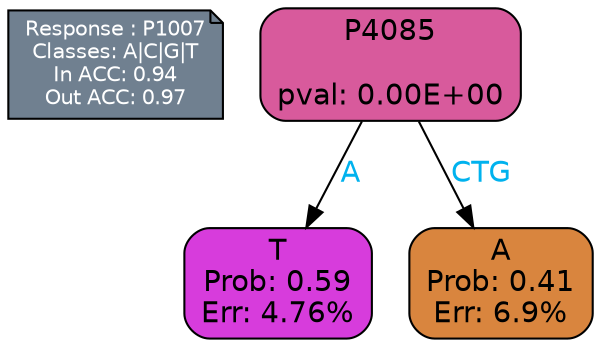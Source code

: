 digraph Tree {
node [shape=box, style="filled, rounded", color="black", fontname=helvetica] ;
graph [ranksep=equally, splines=polylines, bgcolor=transparent, dpi=600] ;
edge [fontname=helvetica] ;
LEGEND [label="Response : P1007
Classes: A|C|G|T
In ACC: 0.94
Out ACC: 0.97
",shape=note,align=left,style=filled,fillcolor="slategray",fontcolor="white",fontsize=10];1 [label="P4085

pval: 0.00E+00", fillcolor="#d85a9c"] ;
2 [label="T
Prob: 0.59
Err: 4.76%", fillcolor="#d73cdc"] ;
3 [label="A
Prob: 0.41
Err: 6.9%", fillcolor="#d9853e"] ;
1 -> 2 [label="A",fontcolor=deepskyblue2] ;
1 -> 3 [label="CTG",fontcolor=deepskyblue2] ;
{rank = same; 2;3;}{rank = same; LEGEND;1;}}